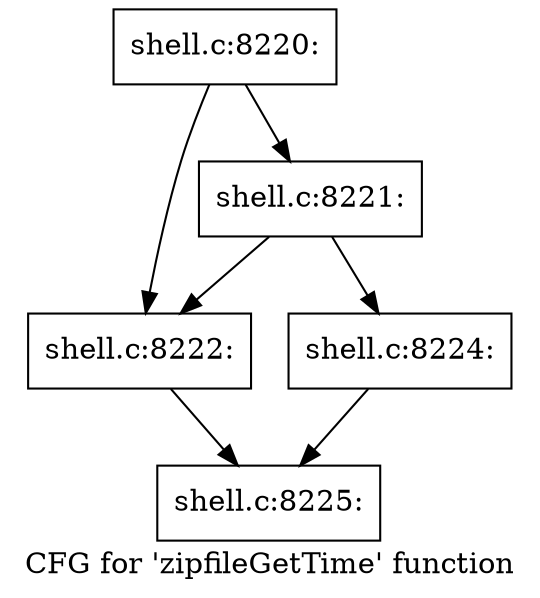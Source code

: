 digraph "CFG for 'zipfileGetTime' function" {
	label="CFG for 'zipfileGetTime' function";

	Node0x560276b62770 [shape=record,label="{shell.c:8220:}"];
	Node0x560276b62770 -> Node0x560276b6bc60;
	Node0x560276b62770 -> Node0x560276b62b20;
	Node0x560276b62b20 [shape=record,label="{shell.c:8221:}"];
	Node0x560276b62b20 -> Node0x560276b6bc60;
	Node0x560276b62b20 -> Node0x560276b6bd70;
	Node0x560276b6bc60 [shape=record,label="{shell.c:8222:}"];
	Node0x560276b6bc60 -> Node0x560276b628f0;
	Node0x560276b6bd70 [shape=record,label="{shell.c:8224:}"];
	Node0x560276b6bd70 -> Node0x560276b628f0;
	Node0x560276b628f0 [shape=record,label="{shell.c:8225:}"];
}
